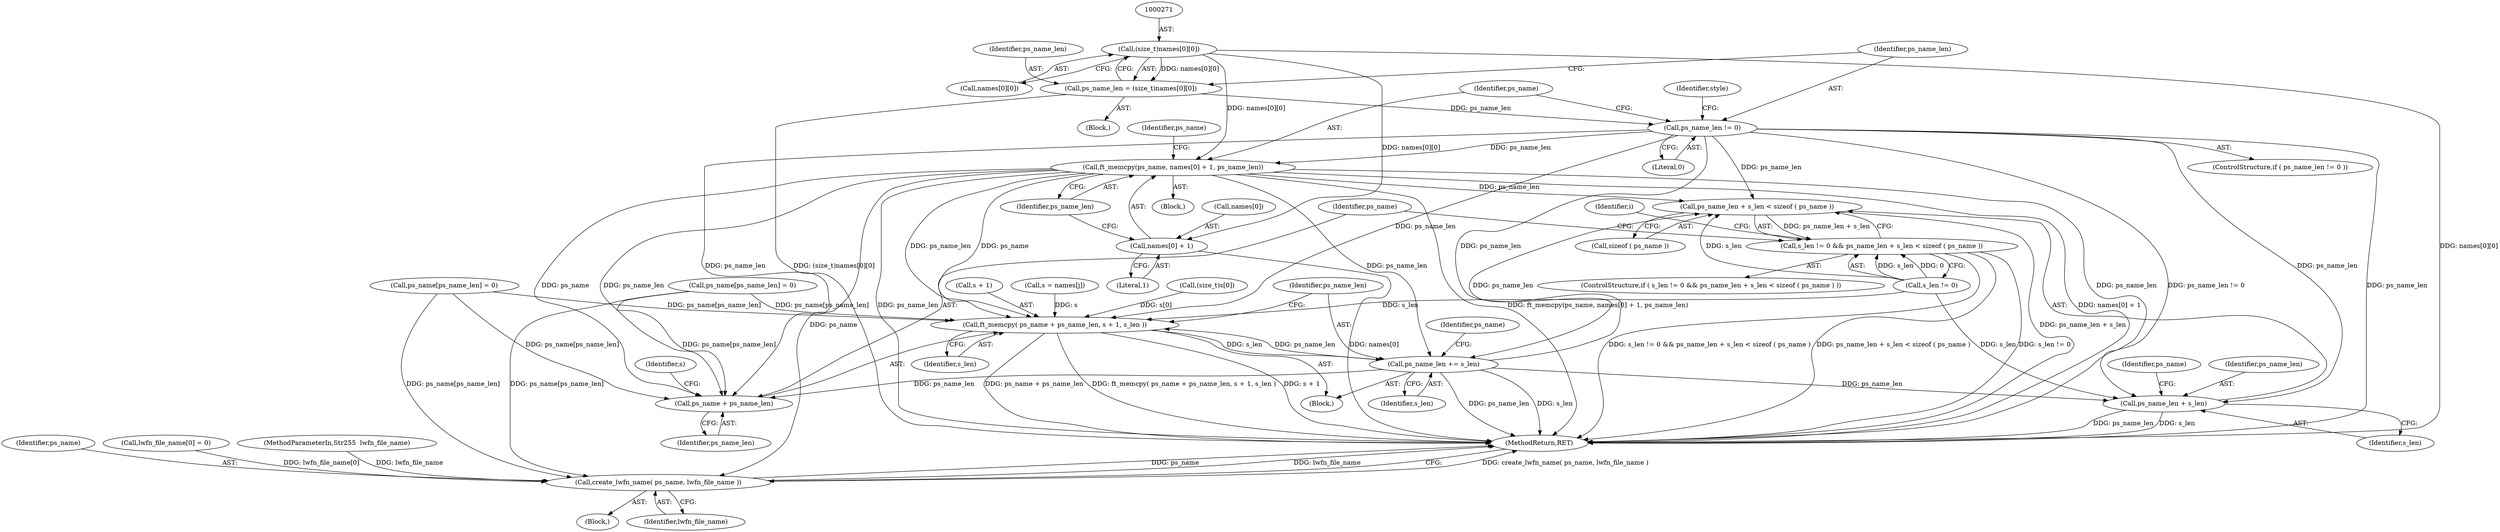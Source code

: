digraph "0_savannah_18a8f0d9943369449bc4de92d411c78fb08d616c@array" {
"1000270" [label="(Call,(size_t)names[0][0])"];
"1000268" [label="(Call,ps_name_len = (size_t)names[0][0])"];
"1000278" [label="(Call,ps_name_len != 0)"];
"1000282" [label="(Call,ft_memcpy(ps_name, names[0] + 1, ps_name_len))"];
"1000378" [label="(Call,ps_name_len + s_len < sizeof ( ps_name ))"];
"1000374" [label="(Call,s_len != 0 && ps_name_len + s_len < sizeof ( ps_name ))"];
"1000379" [label="(Call,ps_name_len + s_len)"];
"1000385" [label="(Call,ft_memcpy( ps_name + ps_name_len, s + 1, s_len ))"];
"1000393" [label="(Call,ps_name_len += s_len)"];
"1000386" [label="(Call,ps_name + ps_name_len)"];
"1000401" [label="(Call,create_lwfn_name( ps_name, lwfn_file_name ))"];
"1000284" [label="(Call,names[0] + 1)"];
"1000283" [label="(Identifier,ps_name)"];
"1000379" [label="(Call,ps_name_len + s_len)"];
"1000383" [label="(Identifier,ps_name)"];
"1000381" [label="(Identifier,s_len)"];
"1000277" [label="(ControlStructure,if ( ps_name_len != 0 ))"];
"1000394" [label="(Identifier,ps_name_len)"];
"1000393" [label="(Call,ps_name_len += s_len)"];
"1000382" [label="(Call,sizeof ( ps_name ))"];
"1000282" [label="(Call,ft_memcpy(ps_name, names[0] + 1, ps_name_len))"];
"1000288" [label="(Literal,1)"];
"1000281" [label="(Block,)"];
"1000305" [label="(Identifier,style)"];
"1000373" [label="(ControlStructure,if ( s_len != 0 && ps_name_len + s_len < sizeof ( ps_name ) ))"];
"1000292" [label="(Identifier,ps_name)"];
"1000270" [label="(Call,(size_t)names[0][0])"];
"1000402" [label="(Identifier,ps_name)"];
"1000358" [label="(Call,s = names[j])"];
"1000268" [label="(Call,ps_name_len = (size_t)names[0][0])"];
"1000380" [label="(Identifier,ps_name_len)"];
"1000401" [label="(Call,create_lwfn_name( ps_name, lwfn_file_name ))"];
"1000266" [label="(Block,)"];
"1000375" [label="(Call,s_len != 0)"];
"1000202" [label="(Block,)"];
"1000122" [label="(Call,lwfn_file_name[0] = 0)"];
"1000378" [label="(Call,ps_name_len + s_len < sizeof ( ps_name ))"];
"1000395" [label="(Identifier,s_len)"];
"1000404" [label="(MethodReturn,RET)"];
"1000386" [label="(Call,ps_name + ps_name_len)"];
"1000284" [label="(Call,names[0] + 1)"];
"1000280" [label="(Literal,0)"];
"1000388" [label="(Identifier,ps_name_len)"];
"1000390" [label="(Identifier,s)"];
"1000269" [label="(Identifier,ps_name_len)"];
"1000403" [label="(Identifier,lwfn_file_name)"];
"1000384" [label="(Block,)"];
"1000285" [label="(Call,names[0])"];
"1000374" [label="(Call,s_len != 0 && ps_name_len + s_len < sizeof ( ps_name ))"];
"1000392" [label="(Identifier,s_len)"];
"1000108" [label="(MethodParameterIn,Str255  lwfn_file_name)"];
"1000398" [label="(Identifier,ps_name)"];
"1000368" [label="(Call,(size_t)s[0])"];
"1000387" [label="(Identifier,ps_name)"];
"1000272" [label="(Call,names[0][0])"];
"1000341" [label="(Identifier,i)"];
"1000385" [label="(Call,ft_memcpy( ps_name + ps_name_len, s + 1, s_len ))"];
"1000396" [label="(Call,ps_name[ps_name_len] = 0)"];
"1000295" [label="(Call,ps_name[ps_name_len] = 0)"];
"1000389" [label="(Call,s + 1)"];
"1000278" [label="(Call,ps_name_len != 0)"];
"1000279" [label="(Identifier,ps_name_len)"];
"1000289" [label="(Identifier,ps_name_len)"];
"1000270" -> "1000268"  [label="AST: "];
"1000270" -> "1000272"  [label="CFG: "];
"1000271" -> "1000270"  [label="AST: "];
"1000272" -> "1000270"  [label="AST: "];
"1000268" -> "1000270"  [label="CFG: "];
"1000270" -> "1000404"  [label="DDG: names[0][0]"];
"1000270" -> "1000268"  [label="DDG: names[0][0]"];
"1000270" -> "1000282"  [label="DDG: names[0][0]"];
"1000270" -> "1000284"  [label="DDG: names[0][0]"];
"1000268" -> "1000266"  [label="AST: "];
"1000269" -> "1000268"  [label="AST: "];
"1000279" -> "1000268"  [label="CFG: "];
"1000268" -> "1000404"  [label="DDG: (size_t)names[0][0]"];
"1000268" -> "1000278"  [label="DDG: ps_name_len"];
"1000278" -> "1000277"  [label="AST: "];
"1000278" -> "1000280"  [label="CFG: "];
"1000279" -> "1000278"  [label="AST: "];
"1000280" -> "1000278"  [label="AST: "];
"1000283" -> "1000278"  [label="CFG: "];
"1000305" -> "1000278"  [label="CFG: "];
"1000278" -> "1000404"  [label="DDG: ps_name_len != 0"];
"1000278" -> "1000404"  [label="DDG: ps_name_len"];
"1000278" -> "1000282"  [label="DDG: ps_name_len"];
"1000278" -> "1000378"  [label="DDG: ps_name_len"];
"1000278" -> "1000379"  [label="DDG: ps_name_len"];
"1000278" -> "1000385"  [label="DDG: ps_name_len"];
"1000278" -> "1000386"  [label="DDG: ps_name_len"];
"1000278" -> "1000393"  [label="DDG: ps_name_len"];
"1000282" -> "1000281"  [label="AST: "];
"1000282" -> "1000289"  [label="CFG: "];
"1000283" -> "1000282"  [label="AST: "];
"1000284" -> "1000282"  [label="AST: "];
"1000289" -> "1000282"  [label="AST: "];
"1000292" -> "1000282"  [label="CFG: "];
"1000282" -> "1000404"  [label="DDG: ft_memcpy(ps_name, names[0] + 1, ps_name_len)"];
"1000282" -> "1000404"  [label="DDG: names[0] + 1"];
"1000282" -> "1000404"  [label="DDG: ps_name_len"];
"1000282" -> "1000378"  [label="DDG: ps_name_len"];
"1000282" -> "1000379"  [label="DDG: ps_name_len"];
"1000282" -> "1000385"  [label="DDG: ps_name"];
"1000282" -> "1000385"  [label="DDG: ps_name_len"];
"1000282" -> "1000386"  [label="DDG: ps_name"];
"1000282" -> "1000386"  [label="DDG: ps_name_len"];
"1000282" -> "1000393"  [label="DDG: ps_name_len"];
"1000282" -> "1000401"  [label="DDG: ps_name"];
"1000378" -> "1000374"  [label="AST: "];
"1000378" -> "1000382"  [label="CFG: "];
"1000379" -> "1000378"  [label="AST: "];
"1000382" -> "1000378"  [label="AST: "];
"1000374" -> "1000378"  [label="CFG: "];
"1000378" -> "1000404"  [label="DDG: ps_name_len + s_len"];
"1000378" -> "1000374"  [label="DDG: ps_name_len + s_len"];
"1000393" -> "1000378"  [label="DDG: ps_name_len"];
"1000375" -> "1000378"  [label="DDG: s_len"];
"1000374" -> "1000373"  [label="AST: "];
"1000374" -> "1000375"  [label="CFG: "];
"1000375" -> "1000374"  [label="AST: "];
"1000387" -> "1000374"  [label="CFG: "];
"1000341" -> "1000374"  [label="CFG: "];
"1000374" -> "1000404"  [label="DDG: s_len != 0"];
"1000374" -> "1000404"  [label="DDG: ps_name_len + s_len < sizeof ( ps_name )"];
"1000374" -> "1000404"  [label="DDG: s_len != 0 && ps_name_len + s_len < sizeof ( ps_name )"];
"1000375" -> "1000374"  [label="DDG: s_len"];
"1000375" -> "1000374"  [label="DDG: 0"];
"1000379" -> "1000381"  [label="CFG: "];
"1000380" -> "1000379"  [label="AST: "];
"1000381" -> "1000379"  [label="AST: "];
"1000383" -> "1000379"  [label="CFG: "];
"1000379" -> "1000404"  [label="DDG: ps_name_len"];
"1000379" -> "1000404"  [label="DDG: s_len"];
"1000393" -> "1000379"  [label="DDG: ps_name_len"];
"1000375" -> "1000379"  [label="DDG: s_len"];
"1000385" -> "1000384"  [label="AST: "];
"1000385" -> "1000392"  [label="CFG: "];
"1000386" -> "1000385"  [label="AST: "];
"1000389" -> "1000385"  [label="AST: "];
"1000392" -> "1000385"  [label="AST: "];
"1000394" -> "1000385"  [label="CFG: "];
"1000385" -> "1000404"  [label="DDG: s + 1"];
"1000385" -> "1000404"  [label="DDG: ps_name + ps_name_len"];
"1000385" -> "1000404"  [label="DDG: ft_memcpy( ps_name + ps_name_len, s + 1, s_len )"];
"1000396" -> "1000385"  [label="DDG: ps_name[ps_name_len]"];
"1000295" -> "1000385"  [label="DDG: ps_name[ps_name_len]"];
"1000393" -> "1000385"  [label="DDG: ps_name_len"];
"1000368" -> "1000385"  [label="DDG: s[0]"];
"1000358" -> "1000385"  [label="DDG: s"];
"1000375" -> "1000385"  [label="DDG: s_len"];
"1000385" -> "1000393"  [label="DDG: s_len"];
"1000393" -> "1000384"  [label="AST: "];
"1000393" -> "1000395"  [label="CFG: "];
"1000394" -> "1000393"  [label="AST: "];
"1000395" -> "1000393"  [label="AST: "];
"1000398" -> "1000393"  [label="CFG: "];
"1000393" -> "1000404"  [label="DDG: ps_name_len"];
"1000393" -> "1000404"  [label="DDG: s_len"];
"1000393" -> "1000386"  [label="DDG: ps_name_len"];
"1000386" -> "1000388"  [label="CFG: "];
"1000387" -> "1000386"  [label="AST: "];
"1000388" -> "1000386"  [label="AST: "];
"1000390" -> "1000386"  [label="CFG: "];
"1000396" -> "1000386"  [label="DDG: ps_name[ps_name_len]"];
"1000295" -> "1000386"  [label="DDG: ps_name[ps_name_len]"];
"1000401" -> "1000202"  [label="AST: "];
"1000401" -> "1000403"  [label="CFG: "];
"1000402" -> "1000401"  [label="AST: "];
"1000403" -> "1000401"  [label="AST: "];
"1000404" -> "1000401"  [label="CFG: "];
"1000401" -> "1000404"  [label="DDG: create_lwfn_name( ps_name, lwfn_file_name )"];
"1000401" -> "1000404"  [label="DDG: ps_name"];
"1000401" -> "1000404"  [label="DDG: lwfn_file_name"];
"1000396" -> "1000401"  [label="DDG: ps_name[ps_name_len]"];
"1000295" -> "1000401"  [label="DDG: ps_name[ps_name_len]"];
"1000122" -> "1000401"  [label="DDG: lwfn_file_name[0]"];
"1000108" -> "1000401"  [label="DDG: lwfn_file_name"];
"1000284" -> "1000288"  [label="CFG: "];
"1000285" -> "1000284"  [label="AST: "];
"1000288" -> "1000284"  [label="AST: "];
"1000289" -> "1000284"  [label="CFG: "];
"1000284" -> "1000404"  [label="DDG: names[0]"];
}

